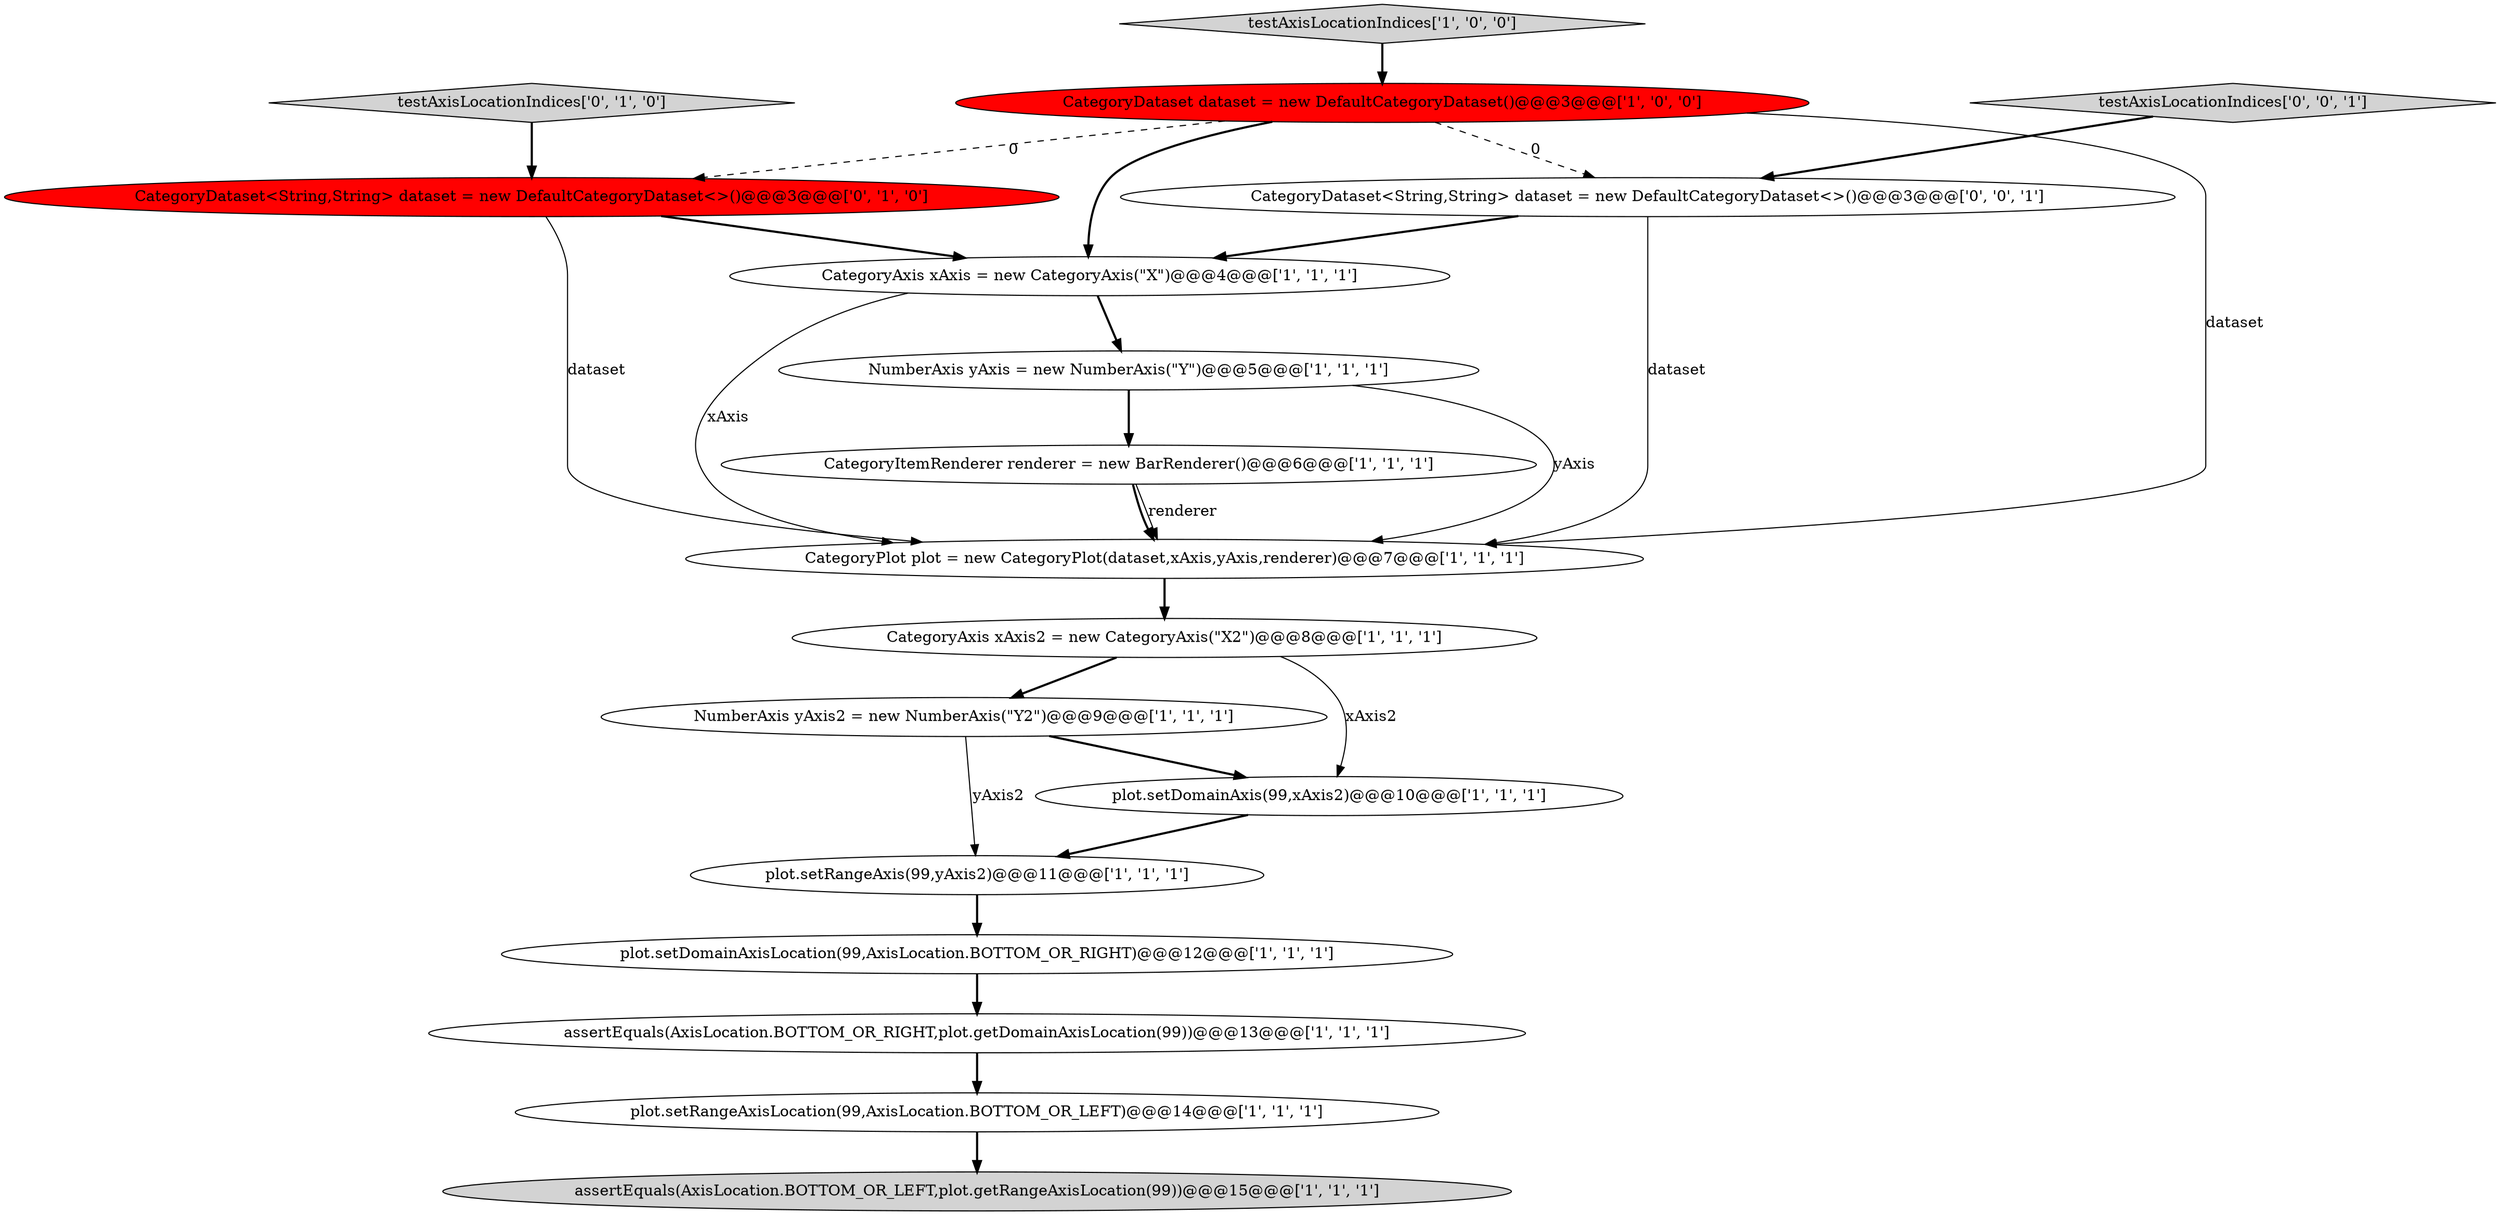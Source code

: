 digraph {
7 [style = filled, label = "NumberAxis yAxis = new NumberAxis(\"Y\")@@@5@@@['1', '1', '1']", fillcolor = white, shape = ellipse image = "AAA0AAABBB1BBB"];
16 [style = filled, label = "CategoryDataset<String,String> dataset = new DefaultCategoryDataset<>()@@@3@@@['0', '0', '1']", fillcolor = white, shape = ellipse image = "AAA0AAABBB3BBB"];
0 [style = filled, label = "assertEquals(AxisLocation.BOTTOM_OR_RIGHT,plot.getDomainAxisLocation(99))@@@13@@@['1', '1', '1']", fillcolor = white, shape = ellipse image = "AAA0AAABBB1BBB"];
17 [style = filled, label = "testAxisLocationIndices['0', '0', '1']", fillcolor = lightgray, shape = diamond image = "AAA0AAABBB3BBB"];
2 [style = filled, label = "plot.setRangeAxis(99,yAxis2)@@@11@@@['1', '1', '1']", fillcolor = white, shape = ellipse image = "AAA0AAABBB1BBB"];
14 [style = filled, label = "testAxisLocationIndices['0', '1', '0']", fillcolor = lightgray, shape = diamond image = "AAA0AAABBB2BBB"];
13 [style = filled, label = "testAxisLocationIndices['1', '0', '0']", fillcolor = lightgray, shape = diamond image = "AAA0AAABBB1BBB"];
6 [style = filled, label = "CategoryPlot plot = new CategoryPlot(dataset,xAxis,yAxis,renderer)@@@7@@@['1', '1', '1']", fillcolor = white, shape = ellipse image = "AAA0AAABBB1BBB"];
5 [style = filled, label = "CategoryDataset dataset = new DefaultCategoryDataset()@@@3@@@['1', '0', '0']", fillcolor = red, shape = ellipse image = "AAA1AAABBB1BBB"];
8 [style = filled, label = "assertEquals(AxisLocation.BOTTOM_OR_LEFT,plot.getRangeAxisLocation(99))@@@15@@@['1', '1', '1']", fillcolor = lightgray, shape = ellipse image = "AAA0AAABBB1BBB"];
11 [style = filled, label = "NumberAxis yAxis2 = new NumberAxis(\"Y2\")@@@9@@@['1', '1', '1']", fillcolor = white, shape = ellipse image = "AAA0AAABBB1BBB"];
1 [style = filled, label = "CategoryAxis xAxis2 = new CategoryAxis(\"X2\")@@@8@@@['1', '1', '1']", fillcolor = white, shape = ellipse image = "AAA0AAABBB1BBB"];
9 [style = filled, label = "CategoryAxis xAxis = new CategoryAxis(\"X\")@@@4@@@['1', '1', '1']", fillcolor = white, shape = ellipse image = "AAA0AAABBB1BBB"];
10 [style = filled, label = "CategoryItemRenderer renderer = new BarRenderer()@@@6@@@['1', '1', '1']", fillcolor = white, shape = ellipse image = "AAA0AAABBB1BBB"];
12 [style = filled, label = "plot.setDomainAxis(99,xAxis2)@@@10@@@['1', '1', '1']", fillcolor = white, shape = ellipse image = "AAA0AAABBB1BBB"];
15 [style = filled, label = "CategoryDataset<String,String> dataset = new DefaultCategoryDataset<>()@@@3@@@['0', '1', '0']", fillcolor = red, shape = ellipse image = "AAA1AAABBB2BBB"];
4 [style = filled, label = "plot.setRangeAxisLocation(99,AxisLocation.BOTTOM_OR_LEFT)@@@14@@@['1', '1', '1']", fillcolor = white, shape = ellipse image = "AAA0AAABBB1BBB"];
3 [style = filled, label = "plot.setDomainAxisLocation(99,AxisLocation.BOTTOM_OR_RIGHT)@@@12@@@['1', '1', '1']", fillcolor = white, shape = ellipse image = "AAA0AAABBB1BBB"];
5->9 [style = bold, label=""];
7->10 [style = bold, label=""];
2->3 [style = bold, label=""];
1->12 [style = solid, label="xAxis2"];
11->12 [style = bold, label=""];
10->6 [style = solid, label="renderer"];
9->7 [style = bold, label=""];
7->6 [style = solid, label="yAxis"];
10->6 [style = bold, label=""];
3->0 [style = bold, label=""];
1->11 [style = bold, label=""];
5->16 [style = dashed, label="0"];
6->1 [style = bold, label=""];
16->6 [style = solid, label="dataset"];
12->2 [style = bold, label=""];
0->4 [style = bold, label=""];
15->9 [style = bold, label=""];
11->2 [style = solid, label="yAxis2"];
13->5 [style = bold, label=""];
4->8 [style = bold, label=""];
9->6 [style = solid, label="xAxis"];
14->15 [style = bold, label=""];
15->6 [style = solid, label="dataset"];
5->15 [style = dashed, label="0"];
16->9 [style = bold, label=""];
17->16 [style = bold, label=""];
5->6 [style = solid, label="dataset"];
}
